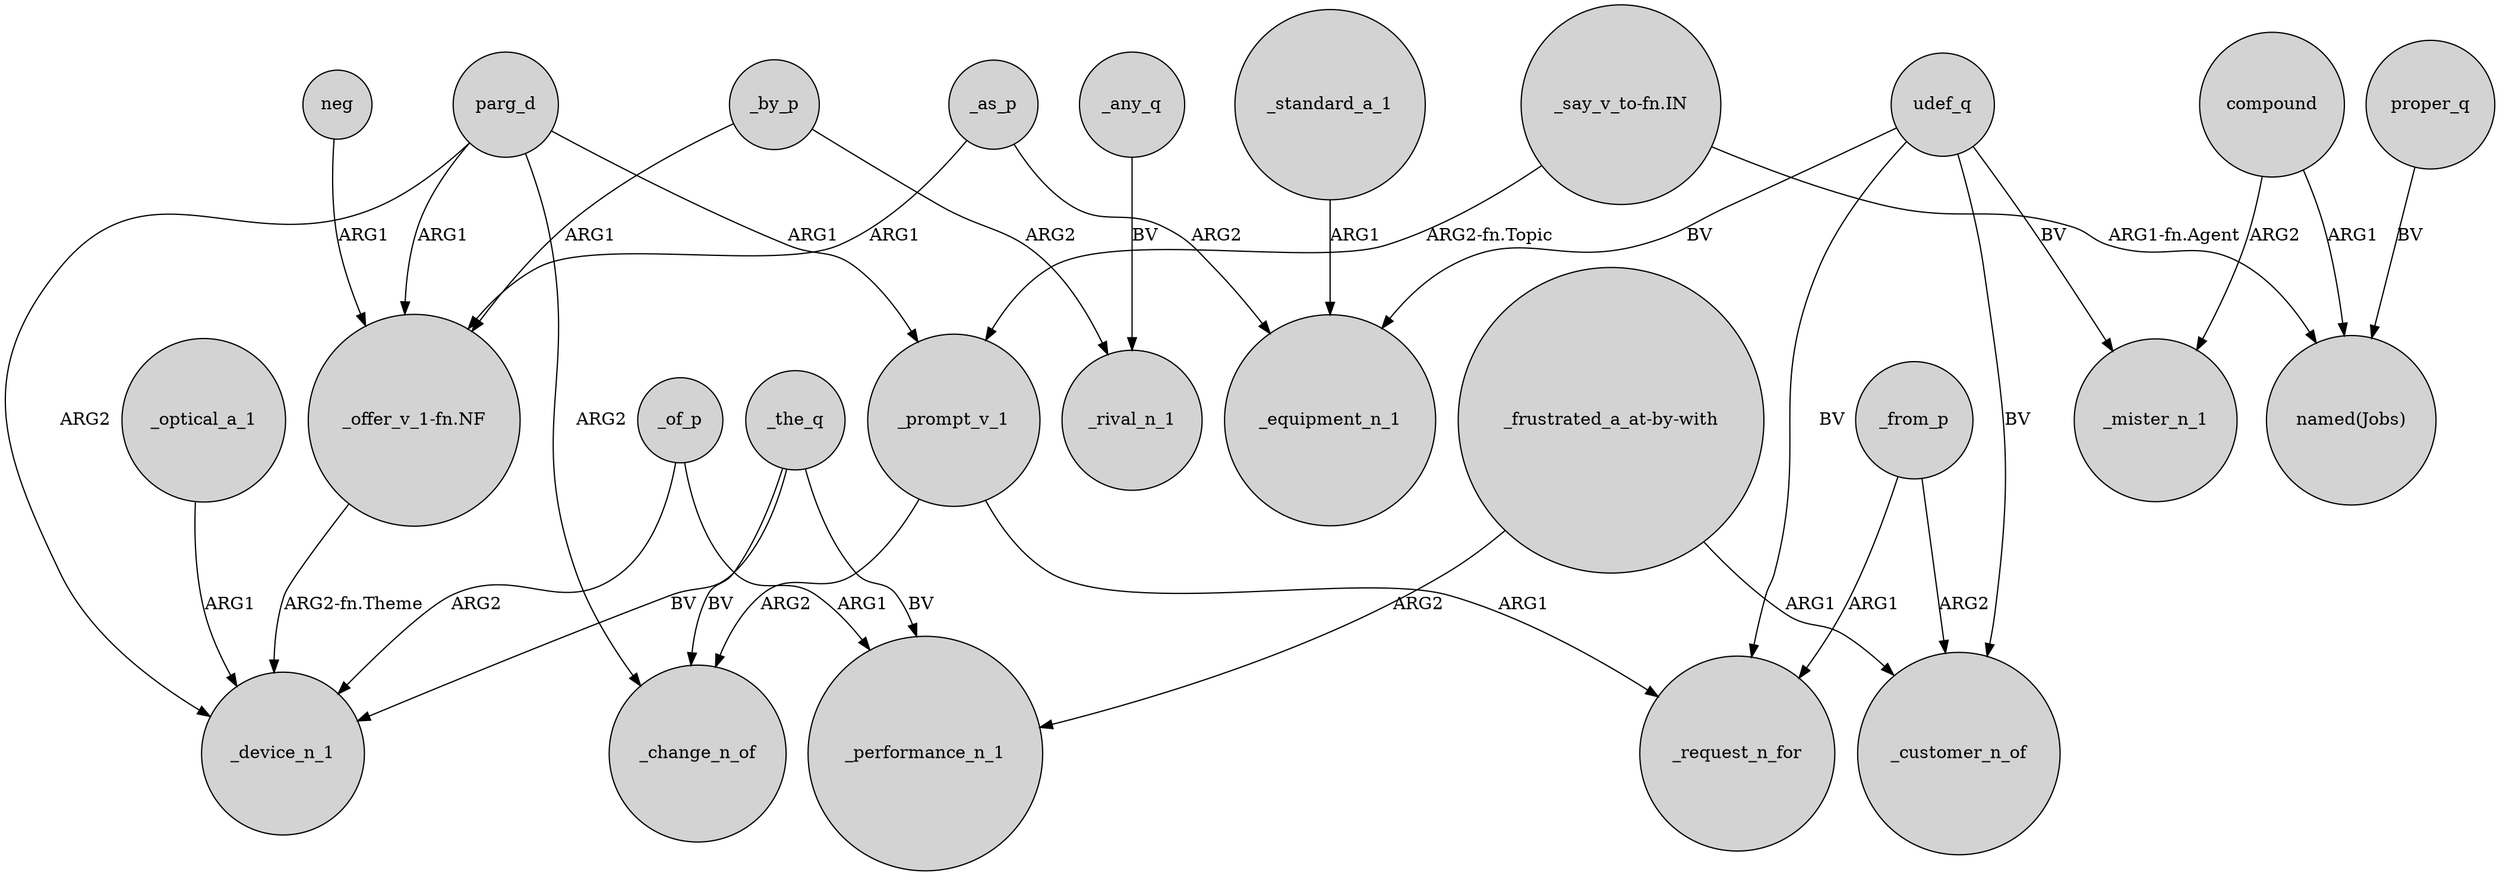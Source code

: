 digraph {
	node [shape=circle style=filled]
	_by_p -> "_offer_v_1-fn.NF" [label=ARG1]
	_from_p -> _customer_n_of [label=ARG2]
	parg_d -> _change_n_of [label=ARG2]
	udef_q -> _equipment_n_1 [label=BV]
	parg_d -> _prompt_v_1 [label=ARG1]
	_of_p -> _device_n_1 [label=ARG2]
	_prompt_v_1 -> _request_n_for [label=ARG1]
	compound -> _mister_n_1 [label=ARG2]
	"_frustrated_a_at-by-with" -> _performance_n_1 [label=ARG2]
	_any_q -> _rival_n_1 [label=BV]
	udef_q -> _mister_n_1 [label=BV]
	parg_d -> _device_n_1 [label=ARG2]
	_optical_a_1 -> _device_n_1 [label=ARG1]
	"_say_v_to-fn.IN" -> _prompt_v_1 [label="ARG2-fn.Topic"]
	udef_q -> _request_n_for [label=BV]
	_by_p -> _rival_n_1 [label=ARG2]
	_the_q -> _performance_n_1 [label=BV]
	_as_p -> _equipment_n_1 [label=ARG2]
	compound -> "named(Jobs)" [label=ARG1]
	proper_q -> "named(Jobs)" [label=BV]
	udef_q -> _customer_n_of [label=BV]
	"_offer_v_1-fn.NF" -> _device_n_1 [label="ARG2-fn.Theme"]
	_as_p -> "_offer_v_1-fn.NF" [label=ARG1]
	_the_q -> _change_n_of [label=BV]
	_standard_a_1 -> _equipment_n_1 [label=ARG1]
	_prompt_v_1 -> _change_n_of [label=ARG2]
	"_frustrated_a_at-by-with" -> _customer_n_of [label=ARG1]
	parg_d -> "_offer_v_1-fn.NF" [label=ARG1]
	_the_q -> _device_n_1 [label=BV]
	_from_p -> _request_n_for [label=ARG1]
	"_say_v_to-fn.IN" -> "named(Jobs)" [label="ARG1-fn.Agent"]
	_of_p -> _performance_n_1 [label=ARG1]
	neg -> "_offer_v_1-fn.NF" [label=ARG1]
}
